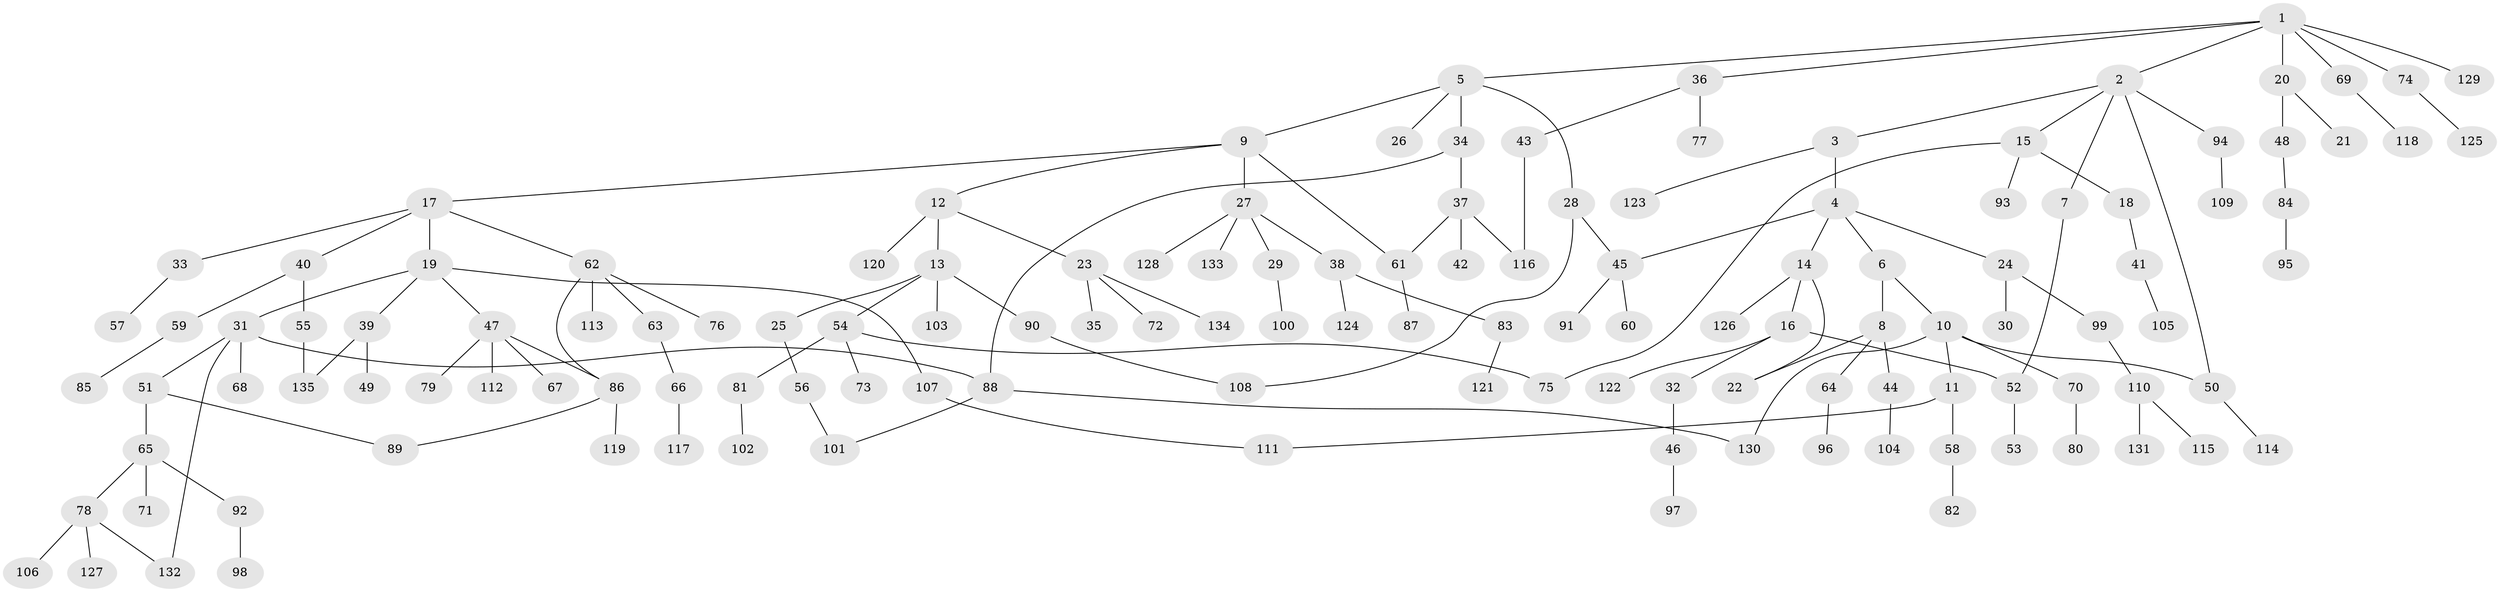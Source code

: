 // Generated by graph-tools (version 1.1) at 2025/10/02/27/25 16:10:52]
// undirected, 135 vertices, 150 edges
graph export_dot {
graph [start="1"]
  node [color=gray90,style=filled];
  1;
  2;
  3;
  4;
  5;
  6;
  7;
  8;
  9;
  10;
  11;
  12;
  13;
  14;
  15;
  16;
  17;
  18;
  19;
  20;
  21;
  22;
  23;
  24;
  25;
  26;
  27;
  28;
  29;
  30;
  31;
  32;
  33;
  34;
  35;
  36;
  37;
  38;
  39;
  40;
  41;
  42;
  43;
  44;
  45;
  46;
  47;
  48;
  49;
  50;
  51;
  52;
  53;
  54;
  55;
  56;
  57;
  58;
  59;
  60;
  61;
  62;
  63;
  64;
  65;
  66;
  67;
  68;
  69;
  70;
  71;
  72;
  73;
  74;
  75;
  76;
  77;
  78;
  79;
  80;
  81;
  82;
  83;
  84;
  85;
  86;
  87;
  88;
  89;
  90;
  91;
  92;
  93;
  94;
  95;
  96;
  97;
  98;
  99;
  100;
  101;
  102;
  103;
  104;
  105;
  106;
  107;
  108;
  109;
  110;
  111;
  112;
  113;
  114;
  115;
  116;
  117;
  118;
  119;
  120;
  121;
  122;
  123;
  124;
  125;
  126;
  127;
  128;
  129;
  130;
  131;
  132;
  133;
  134;
  135;
  1 -- 2;
  1 -- 5;
  1 -- 20;
  1 -- 36;
  1 -- 69;
  1 -- 74;
  1 -- 129;
  2 -- 3;
  2 -- 7;
  2 -- 15;
  2 -- 94;
  2 -- 50;
  3 -- 4;
  3 -- 123;
  4 -- 6;
  4 -- 14;
  4 -- 24;
  4 -- 45;
  5 -- 9;
  5 -- 26;
  5 -- 28;
  5 -- 34;
  6 -- 8;
  6 -- 10;
  7 -- 52;
  8 -- 22;
  8 -- 44;
  8 -- 64;
  9 -- 12;
  9 -- 17;
  9 -- 27;
  9 -- 61;
  10 -- 11;
  10 -- 50;
  10 -- 70;
  10 -- 130;
  11 -- 58;
  11 -- 111;
  12 -- 13;
  12 -- 23;
  12 -- 120;
  13 -- 25;
  13 -- 54;
  13 -- 90;
  13 -- 103;
  14 -- 16;
  14 -- 126;
  14 -- 22;
  15 -- 18;
  15 -- 93;
  15 -- 75;
  16 -- 32;
  16 -- 52;
  16 -- 122;
  17 -- 19;
  17 -- 33;
  17 -- 40;
  17 -- 62;
  18 -- 41;
  19 -- 31;
  19 -- 39;
  19 -- 47;
  19 -- 107;
  20 -- 21;
  20 -- 48;
  23 -- 35;
  23 -- 72;
  23 -- 134;
  24 -- 30;
  24 -- 99;
  25 -- 56;
  27 -- 29;
  27 -- 38;
  27 -- 128;
  27 -- 133;
  28 -- 45;
  28 -- 108;
  29 -- 100;
  31 -- 51;
  31 -- 68;
  31 -- 88;
  31 -- 132;
  32 -- 46;
  33 -- 57;
  34 -- 37;
  34 -- 88;
  36 -- 43;
  36 -- 77;
  37 -- 42;
  37 -- 61;
  37 -- 116;
  38 -- 83;
  38 -- 124;
  39 -- 49;
  39 -- 135;
  40 -- 55;
  40 -- 59;
  41 -- 105;
  43 -- 116;
  44 -- 104;
  45 -- 60;
  45 -- 91;
  46 -- 97;
  47 -- 67;
  47 -- 79;
  47 -- 86;
  47 -- 112;
  48 -- 84;
  50 -- 114;
  51 -- 65;
  51 -- 89;
  52 -- 53;
  54 -- 73;
  54 -- 75;
  54 -- 81;
  55 -- 135;
  56 -- 101;
  58 -- 82;
  59 -- 85;
  61 -- 87;
  62 -- 63;
  62 -- 76;
  62 -- 113;
  62 -- 86;
  63 -- 66;
  64 -- 96;
  65 -- 71;
  65 -- 78;
  65 -- 92;
  66 -- 117;
  69 -- 118;
  70 -- 80;
  74 -- 125;
  78 -- 106;
  78 -- 127;
  78 -- 132;
  81 -- 102;
  83 -- 121;
  84 -- 95;
  86 -- 119;
  86 -- 89;
  88 -- 130;
  88 -- 101;
  90 -- 108;
  92 -- 98;
  94 -- 109;
  99 -- 110;
  107 -- 111;
  110 -- 115;
  110 -- 131;
}
